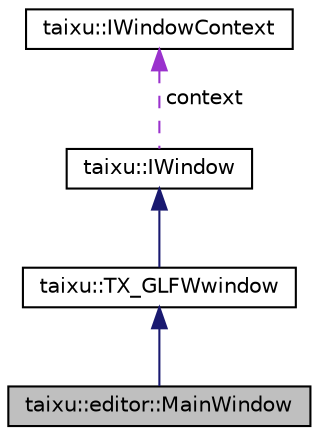 digraph "taixu::editor::MainWindow"
{
 // LATEX_PDF_SIZE
  edge [fontname="Helvetica",fontsize="10",labelfontname="Helvetica",labelfontsize="10"];
  node [fontname="Helvetica",fontsize="10",shape=record];
  Node1 [label="taixu::editor::MainWindow",height=0.2,width=0.4,color="black", fillcolor="grey75", style="filled", fontcolor="black",tooltip=" "];
  Node2 -> Node1 [dir="back",color="midnightblue",fontsize="10",style="solid",fontname="Helvetica"];
  Node2 [label="taixu::TX_GLFWwindow",height=0.2,width=0.4,color="black", fillcolor="white", style="filled",URL="$classtaixu_1_1TX__GLFWwindow.html",tooltip=" "];
  Node3 -> Node2 [dir="back",color="midnightblue",fontsize="10",style="solid",fontname="Helvetica"];
  Node3 [label="taixu::IWindow",height=0.2,width=0.4,color="black", fillcolor="white", style="filled",URL="$classtaixu_1_1IWindow.html",tooltip=" "];
  Node4 -> Node3 [dir="back",color="darkorchid3",fontsize="10",style="dashed",label=" context" ,fontname="Helvetica"];
  Node4 [label="taixu::IWindowContext",height=0.2,width=0.4,color="black", fillcolor="white", style="filled",URL="$structtaixu_1_1IWindowContext.html",tooltip="仅在父类使用为Prop 在所有类中使用为Context"];
}
